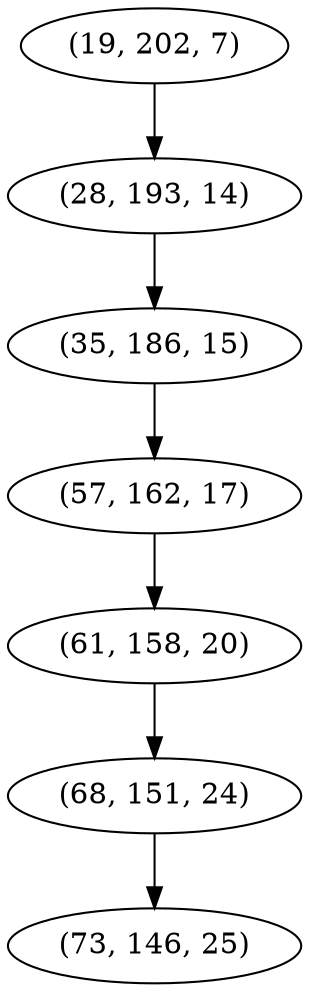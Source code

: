 digraph tree {
    "(19, 202, 7)";
    "(28, 193, 14)";
    "(35, 186, 15)";
    "(57, 162, 17)";
    "(61, 158, 20)";
    "(68, 151, 24)";
    "(73, 146, 25)";
    "(19, 202, 7)" -> "(28, 193, 14)";
    "(28, 193, 14)" -> "(35, 186, 15)";
    "(35, 186, 15)" -> "(57, 162, 17)";
    "(57, 162, 17)" -> "(61, 158, 20)";
    "(61, 158, 20)" -> "(68, 151, 24)";
    "(68, 151, 24)" -> "(73, 146, 25)";
}
